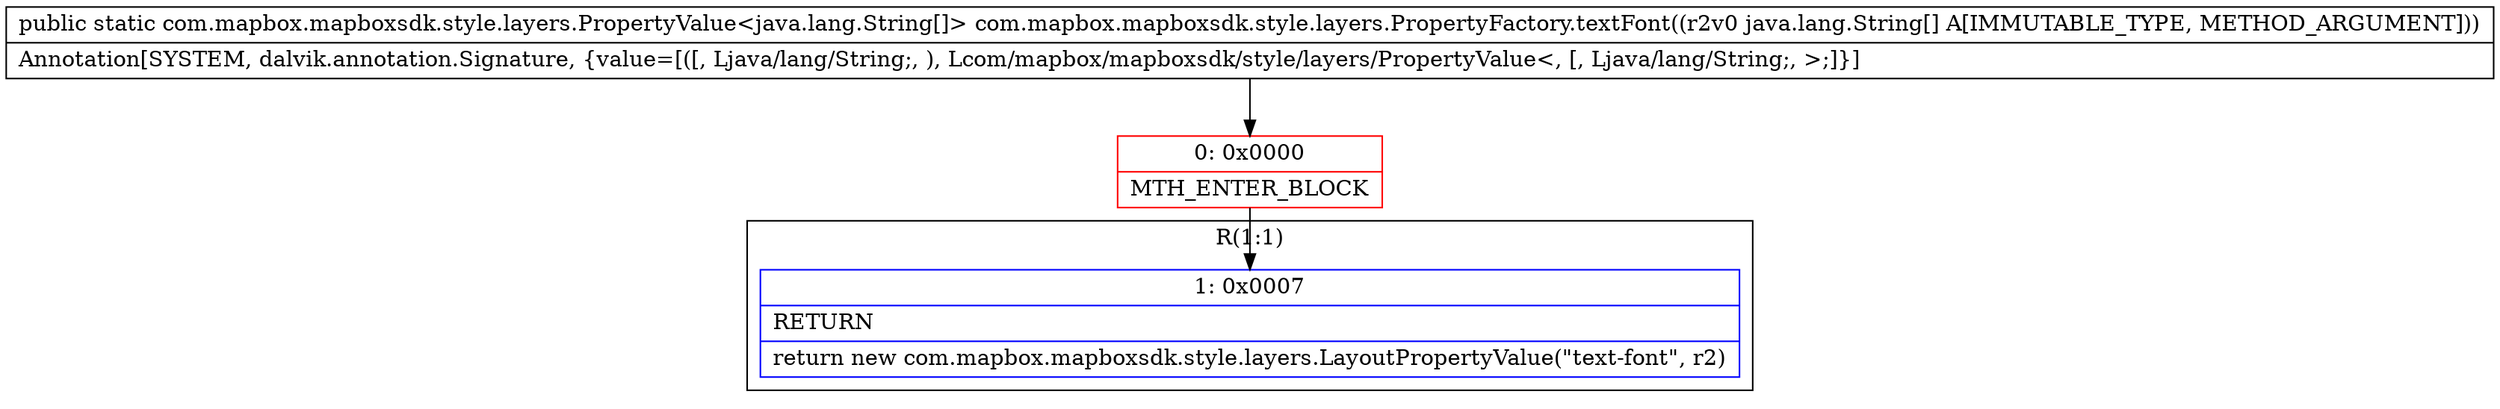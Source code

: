 digraph "CFG forcom.mapbox.mapboxsdk.style.layers.PropertyFactory.textFont([Ljava\/lang\/String;)Lcom\/mapbox\/mapboxsdk\/style\/layers\/PropertyValue;" {
subgraph cluster_Region_224102397 {
label = "R(1:1)";
node [shape=record,color=blue];
Node_1 [shape=record,label="{1\:\ 0x0007|RETURN\l|return new com.mapbox.mapboxsdk.style.layers.LayoutPropertyValue(\"text\-font\", r2)\l}"];
}
Node_0 [shape=record,color=red,label="{0\:\ 0x0000|MTH_ENTER_BLOCK\l}"];
MethodNode[shape=record,label="{public static com.mapbox.mapboxsdk.style.layers.PropertyValue\<java.lang.String[]\> com.mapbox.mapboxsdk.style.layers.PropertyFactory.textFont((r2v0 java.lang.String[] A[IMMUTABLE_TYPE, METHOD_ARGUMENT]))  | Annotation[SYSTEM, dalvik.annotation.Signature, \{value=[([, Ljava\/lang\/String;, ), Lcom\/mapbox\/mapboxsdk\/style\/layers\/PropertyValue\<, [, Ljava\/lang\/String;, \>;]\}]\l}"];
MethodNode -> Node_0;
Node_0 -> Node_1;
}

